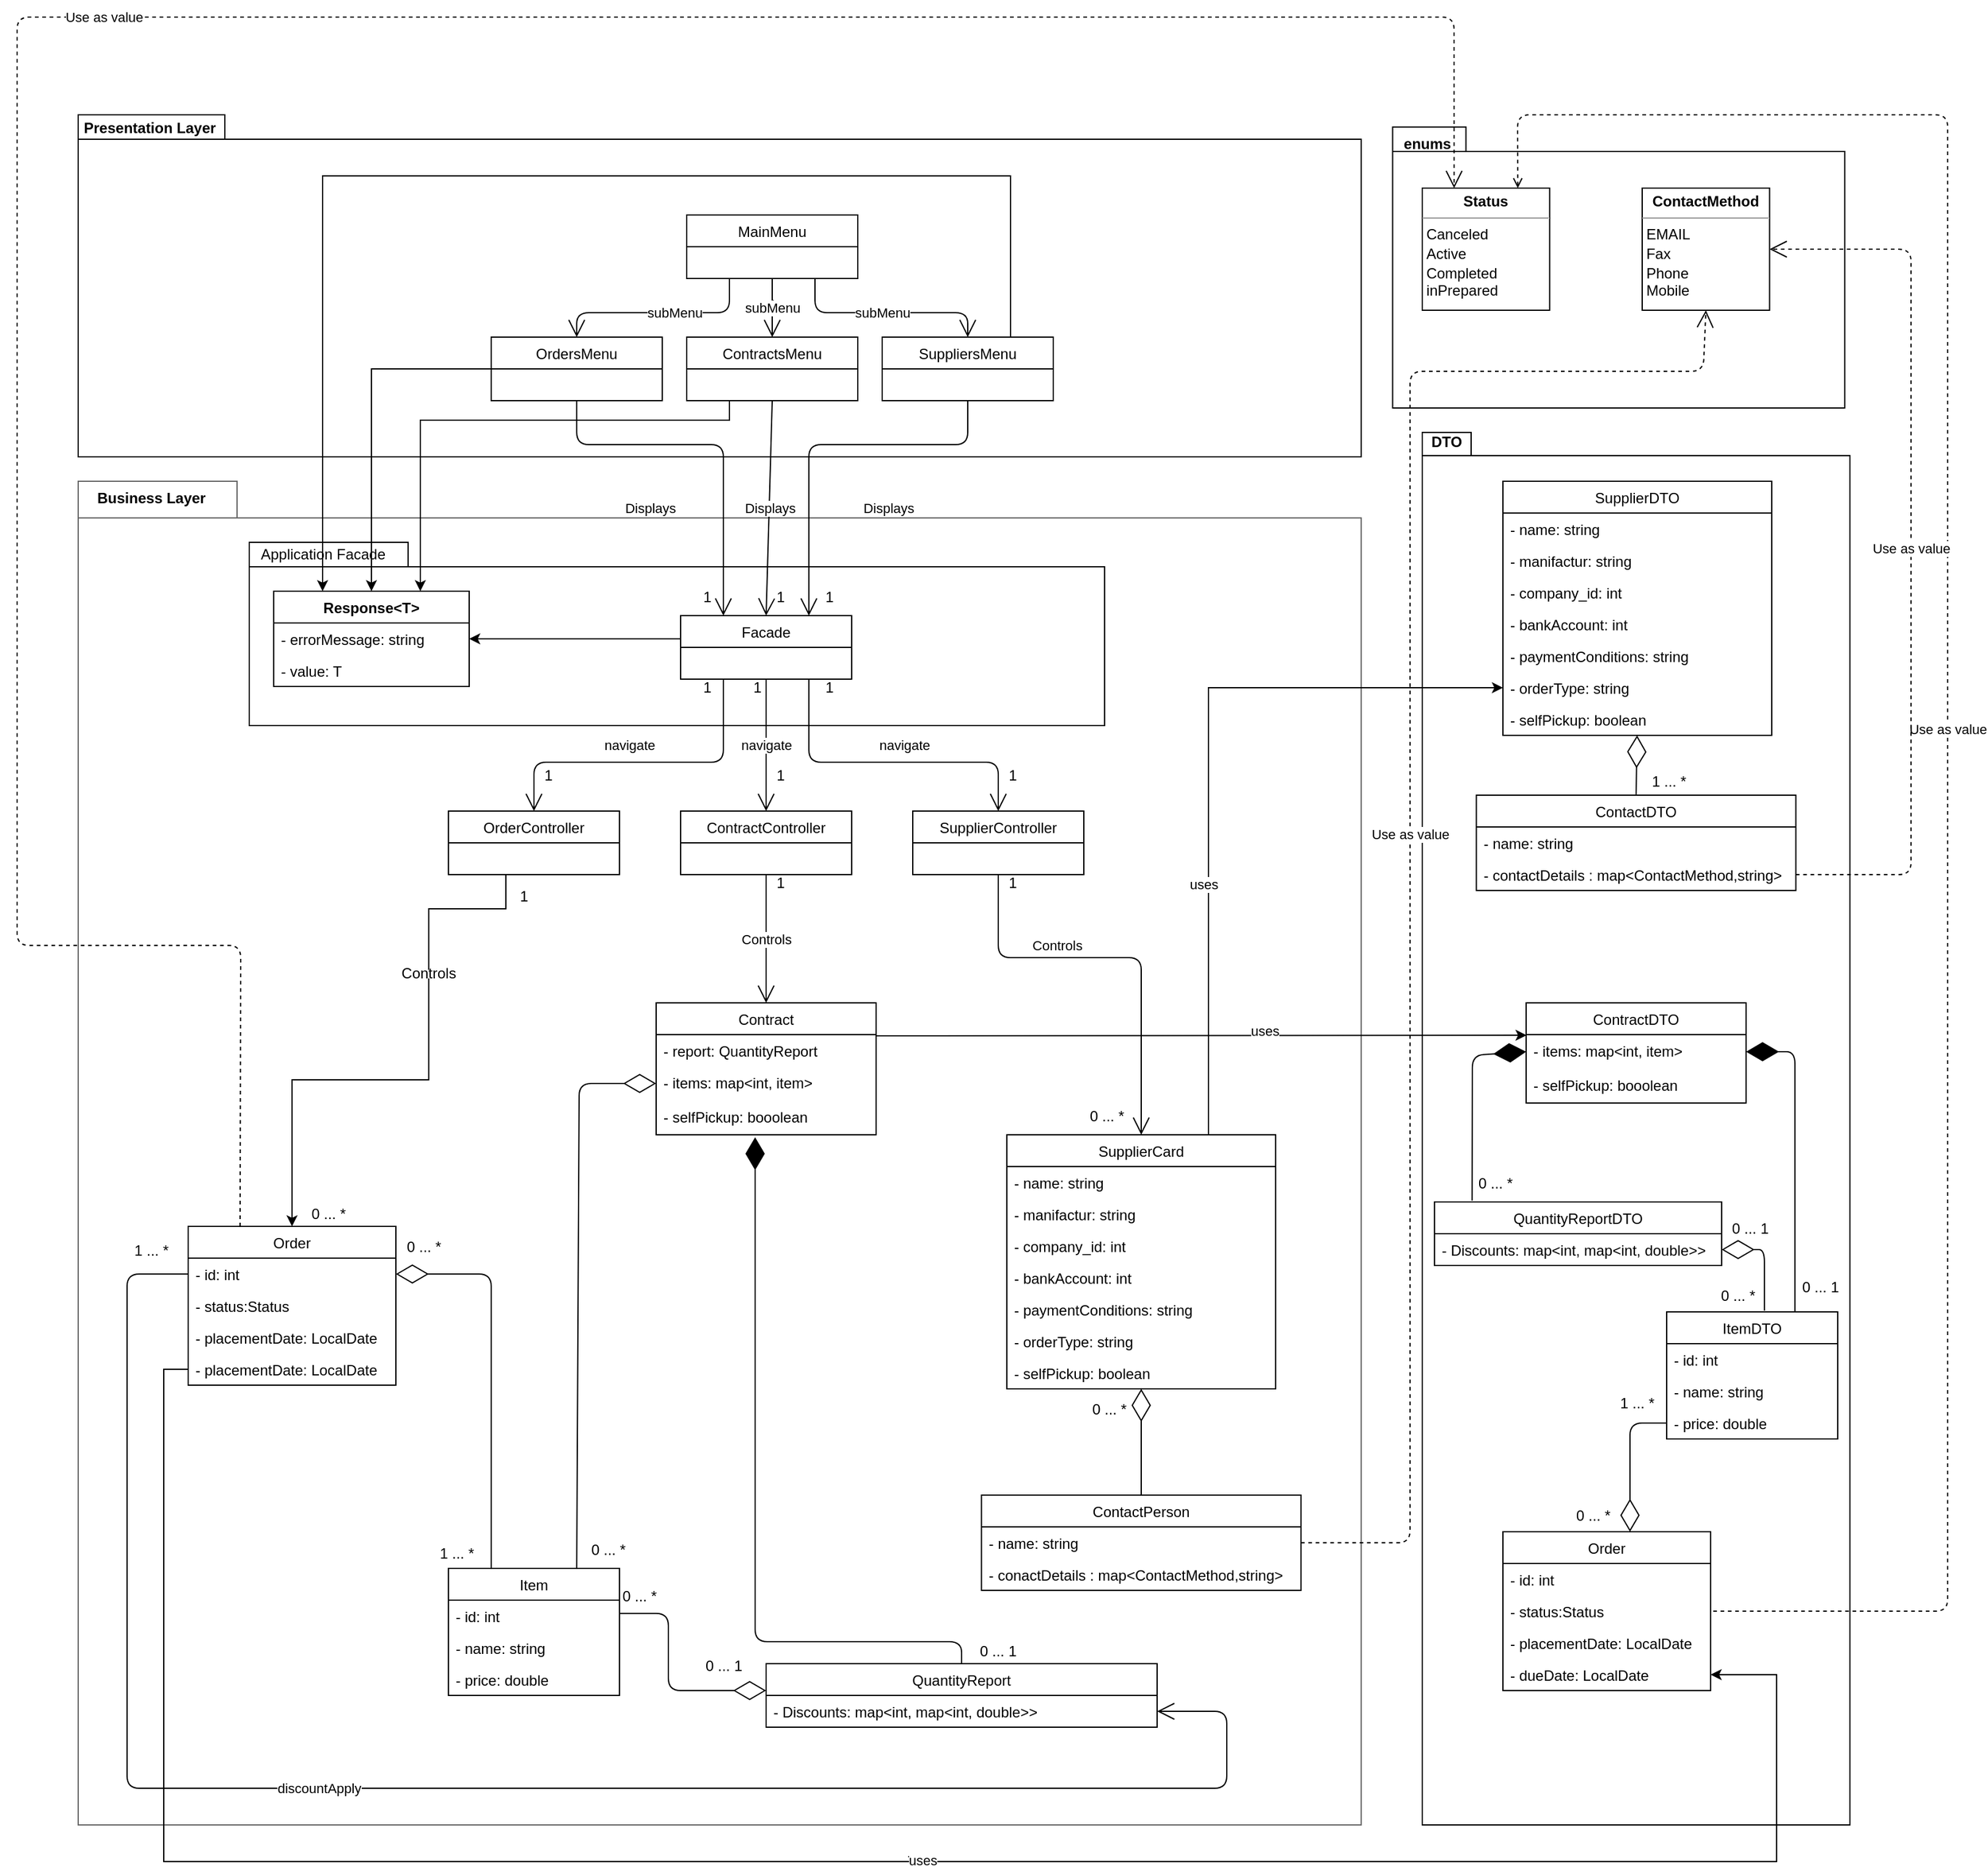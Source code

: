 <mxfile version="14.6.6" type="github">
  <diagram id="LiDV-n0v9y0-zee6HtvB" name="Page-1">
    <mxGraphModel dx="1666" dy="2699" grid="1" gridSize="10" guides="1" tooltips="1" connect="1" arrows="1" fold="1" page="1" pageScale="1" pageWidth="827" pageHeight="1169" math="0" shadow="0">
      <root>
        <mxCell id="0" />
        <mxCell id="1" parent="0" />
        <mxCell id="Irn_uy4zuBTAPK6WRNLf-30" value="" style="shape=folder;fontStyle=1;spacingTop=10;tabWidth=130;tabHeight=30;tabPosition=left;html=1;strokeColor=#666666;fontColor=#333333;fillColor=none;" parent="1" vertex="1">
          <mxGeometry x="-640" y="-940" width="1050" height="1100" as="geometry" />
        </mxCell>
        <mxCell id="Irn_uy4zuBTAPK6WRNLf-67" value="" style="group" parent="1" vertex="1" connectable="0">
          <mxGeometry x="-640" y="-1240" width="1050" height="280" as="geometry" />
        </mxCell>
        <mxCell id="Irn_uy4zuBTAPK6WRNLf-52" value="" style="shape=folder;fontStyle=1;spacingTop=10;tabWidth=120;tabHeight=20;tabPosition=left;html=1;fillColor=none;" parent="Irn_uy4zuBTAPK6WRNLf-67" vertex="1">
          <mxGeometry width="1050" height="280" as="geometry" />
        </mxCell>
        <mxCell id="Irn_uy4zuBTAPK6WRNLf-58" value="Presentation Layer" style="text;align=center;fontStyle=1;verticalAlign=middle;spacingLeft=3;spacingRight=3;strokeColor=none;rotatable=0;points=[[0,0.5],[1,0.5]];portConstraint=eastwest;fillColor=none;" parent="Irn_uy4zuBTAPK6WRNLf-67" vertex="1">
          <mxGeometry x="19.626" width="78.041" height="20" as="geometry" />
        </mxCell>
        <mxCell id="Irn_uy4zuBTAPK6WRNLf-148" value="1" style="text;html=1;strokeColor=none;fillColor=none;align=center;verticalAlign=middle;whiteSpace=wrap;rounded=0;" parent="Irn_uy4zuBTAPK6WRNLf-67" vertex="1">
          <mxGeometry x="558.345" y="151" width="21.284" height="10" as="geometry" />
        </mxCell>
        <mxCell id="Irn_uy4zuBTAPK6WRNLf-62" value="" style="group" parent="1" vertex="1" connectable="0">
          <mxGeometry x="-500" y="-890" width="700" height="150" as="geometry" />
        </mxCell>
        <mxCell id="Irn_uy4zuBTAPK6WRNLf-31" value="Application Facade" style="text;html=1;align=center;verticalAlign=middle;resizable=0;points=[];autosize=1;" parent="Irn_uy4zuBTAPK6WRNLf-62" vertex="1">
          <mxGeometry width="120" height="20" as="geometry" />
        </mxCell>
        <mxCell id="Irn_uy4zuBTAPK6WRNLf-61" value="" style="shape=folder;fontStyle=1;spacingTop=10;tabWidth=130;tabHeight=20;tabPosition=left;html=1;fillColor=none;" parent="Irn_uy4zuBTAPK6WRNLf-62" vertex="1">
          <mxGeometry width="700" height="150" as="geometry" />
        </mxCell>
        <mxCell id="p6ftJrB2vqRsMUstC1pW-17" value="Response&lt;T&gt;" style="swimlane;fontStyle=1;align=center;verticalAlign=top;childLayout=stackLayout;horizontal=1;startSize=26;horizontalStack=0;resizeParent=1;resizeParentMax=0;resizeLast=0;collapsible=1;marginBottom=0;" parent="Irn_uy4zuBTAPK6WRNLf-62" vertex="1">
          <mxGeometry x="20" y="40" width="160" height="78" as="geometry" />
        </mxCell>
        <mxCell id="p6ftJrB2vqRsMUstC1pW-18" value="- errorMessage: string" style="text;strokeColor=none;fillColor=none;align=left;verticalAlign=top;spacingLeft=4;spacingRight=4;overflow=hidden;rotatable=0;points=[[0,0.5],[1,0.5]];portConstraint=eastwest;" parent="p6ftJrB2vqRsMUstC1pW-17" vertex="1">
          <mxGeometry y="26" width="160" height="26" as="geometry" />
        </mxCell>
        <mxCell id="p6ftJrB2vqRsMUstC1pW-21" value="- value: T" style="text;strokeColor=none;fillColor=none;align=left;verticalAlign=top;spacingLeft=4;spacingRight=4;overflow=hidden;rotatable=0;points=[[0,0.5],[1,0.5]];portConstraint=eastwest;" parent="p6ftJrB2vqRsMUstC1pW-17" vertex="1">
          <mxGeometry y="52" width="160" height="26" as="geometry" />
        </mxCell>
        <mxCell id="57GskC2OUnDVnmpbbQjz-25" value="Item" style="swimlane;fontStyle=0;childLayout=stackLayout;horizontal=1;startSize=26;fillColor=none;horizontalStack=0;resizeParent=1;resizeParentMax=0;resizeLast=0;collapsible=1;marginBottom=0;" parent="1" vertex="1">
          <mxGeometry x="-337" y="-50" width="140" height="104" as="geometry" />
        </mxCell>
        <mxCell id="57GskC2OUnDVnmpbbQjz-27" value="- id: int" style="text;strokeColor=none;fillColor=none;align=left;verticalAlign=top;spacingLeft=4;spacingRight=4;overflow=hidden;rotatable=0;points=[[0,0.5],[1,0.5]];portConstraint=eastwest;" parent="57GskC2OUnDVnmpbbQjz-25" vertex="1">
          <mxGeometry y="26" width="140" height="26" as="geometry" />
        </mxCell>
        <mxCell id="57GskC2OUnDVnmpbbQjz-28" value="- name: string" style="text;strokeColor=none;fillColor=none;align=left;verticalAlign=top;spacingLeft=4;spacingRight=4;overflow=hidden;rotatable=0;points=[[0,0.5],[1,0.5]];portConstraint=eastwest;" parent="57GskC2OUnDVnmpbbQjz-25" vertex="1">
          <mxGeometry y="52" width="140" height="26" as="geometry" />
        </mxCell>
        <mxCell id="fNSRjTEc3kslWwvqGJq8-1" value="- price: double" style="text;strokeColor=none;fillColor=none;align=left;verticalAlign=top;spacingLeft=4;spacingRight=4;overflow=hidden;rotatable=0;points=[[0,0.5],[1,0.5]];portConstraint=eastwest;" parent="57GskC2OUnDVnmpbbQjz-25" vertex="1">
          <mxGeometry y="78" width="140" height="26" as="geometry" />
        </mxCell>
        <mxCell id="57GskC2OUnDVnmpbbQjz-41" value="Order" style="swimlane;fontStyle=0;childLayout=stackLayout;horizontal=1;startSize=26;fillColor=none;horizontalStack=0;resizeParent=1;resizeParentMax=0;resizeLast=0;collapsible=1;marginBottom=0;" parent="1" vertex="1">
          <mxGeometry x="-550" y="-330" width="170" height="130" as="geometry" />
        </mxCell>
        <mxCell id="57GskC2OUnDVnmpbbQjz-42" value="- id: int" style="text;strokeColor=none;fillColor=none;align=left;verticalAlign=top;spacingLeft=4;spacingRight=4;overflow=hidden;rotatable=0;points=[[0,0.5],[1,0.5]];portConstraint=eastwest;" parent="57GskC2OUnDVnmpbbQjz-41" vertex="1">
          <mxGeometry y="26" width="170" height="26" as="geometry" />
        </mxCell>
        <mxCell id="AIavqgSetf2zbh8c5ljh-1" value="- status:Status" style="text;strokeColor=none;fillColor=none;align=left;verticalAlign=top;spacingLeft=4;spacingRight=4;overflow=hidden;rotatable=0;points=[[0,0.5],[1,0.5]];portConstraint=eastwest;" parent="57GskC2OUnDVnmpbbQjz-41" vertex="1">
          <mxGeometry y="52" width="170" height="26" as="geometry" />
        </mxCell>
        <mxCell id="AIavqgSetf2zbh8c5ljh-2" value="- placementDate: LocalDate" style="text;strokeColor=none;fillColor=none;align=left;verticalAlign=top;spacingLeft=4;spacingRight=4;overflow=hidden;rotatable=0;points=[[0,0.5],[1,0.5]];portConstraint=eastwest;" parent="57GskC2OUnDVnmpbbQjz-41" vertex="1">
          <mxGeometry y="78" width="170" height="26" as="geometry" />
        </mxCell>
        <mxCell id="AIavqgSetf2zbh8c5ljh-3" value="- placementDate: LocalDate" style="text;strokeColor=none;fillColor=none;align=left;verticalAlign=top;spacingLeft=4;spacingRight=4;overflow=hidden;rotatable=0;points=[[0,0.5],[1,0.5]];portConstraint=eastwest;" parent="57GskC2OUnDVnmpbbQjz-41" vertex="1">
          <mxGeometry y="104" width="170" height="26" as="geometry" />
        </mxCell>
        <mxCell id="T4Kb6JY-onlQXOTISOH4-13" value="QuantityReport" style="swimlane;fontStyle=0;childLayout=stackLayout;horizontal=1;startSize=26;fillColor=none;horizontalStack=0;resizeParent=1;resizeParentMax=0;resizeLast=0;collapsible=1;marginBottom=0;" parent="1" vertex="1">
          <mxGeometry x="-77" y="28" width="320" height="52" as="geometry" />
        </mxCell>
        <mxCell id="T4Kb6JY-onlQXOTISOH4-14" value="- Discounts: map&lt;int, map&lt;int, double&gt;&gt;" style="text;strokeColor=none;fillColor=none;align=left;verticalAlign=top;spacingLeft=4;spacingRight=4;overflow=hidden;rotatable=0;points=[[0,0.5],[1,0.5]];portConstraint=eastwest;" parent="T4Kb6JY-onlQXOTISOH4-13" vertex="1">
          <mxGeometry y="26" width="320" height="26" as="geometry" />
        </mxCell>
        <mxCell id="p6ftJrB2vqRsMUstC1pW-50" style="edgeStyle=elbowEdgeStyle;rounded=0;orthogonalLoop=1;jettySize=auto;elbow=vertical;html=1;exitX=0.75;exitY=0;exitDx=0;exitDy=0;entryX=0;entryY=0.5;entryDx=0;entryDy=0;" parent="1" source="T4Kb6JY-onlQXOTISOH4-32" target="p6ftJrB2vqRsMUstC1pW-42" edge="1">
          <mxGeometry relative="1" as="geometry">
            <Array as="points">
              <mxPoint x="380" y="-771" />
            </Array>
          </mxGeometry>
        </mxCell>
        <mxCell id="T4Kb6JY-onlQXOTISOH4-32" value="SupplierCard" style="swimlane;fontStyle=0;childLayout=stackLayout;horizontal=1;startSize=26;fillColor=none;horizontalStack=0;resizeParent=1;resizeParentMax=0;resizeLast=0;collapsible=1;marginBottom=0;" parent="1" vertex="1">
          <mxGeometry x="120" y="-405" width="220" height="208" as="geometry" />
        </mxCell>
        <mxCell id="T4Kb6JY-onlQXOTISOH4-33" value="- name: string" style="text;strokeColor=none;fillColor=none;align=left;verticalAlign=top;spacingLeft=4;spacingRight=4;overflow=hidden;rotatable=0;points=[[0,0.5],[1,0.5]];portConstraint=eastwest;" parent="T4Kb6JY-onlQXOTISOH4-32" vertex="1">
          <mxGeometry y="26" width="220" height="26" as="geometry" />
        </mxCell>
        <mxCell id="p6ftJrB2vqRsMUstC1pW-11" value="- manifactur: string" style="text;strokeColor=none;fillColor=none;align=left;verticalAlign=top;spacingLeft=4;spacingRight=4;overflow=hidden;rotatable=0;points=[[0,0.5],[1,0.5]];portConstraint=eastwest;" parent="T4Kb6JY-onlQXOTISOH4-32" vertex="1">
          <mxGeometry y="52" width="220" height="26" as="geometry" />
        </mxCell>
        <mxCell id="T4Kb6JY-onlQXOTISOH4-34" value="- company_id: int" style="text;strokeColor=none;fillColor=none;align=left;verticalAlign=top;spacingLeft=4;spacingRight=4;overflow=hidden;rotatable=0;points=[[0,0.5],[1,0.5]];portConstraint=eastwest;" parent="T4Kb6JY-onlQXOTISOH4-32" vertex="1">
          <mxGeometry y="78" width="220" height="26" as="geometry" />
        </mxCell>
        <mxCell id="p6ftJrB2vqRsMUstC1pW-13" value="- bankAccount: int" style="text;strokeColor=none;fillColor=none;align=left;verticalAlign=top;spacingLeft=4;spacingRight=4;overflow=hidden;rotatable=0;points=[[0,0.5],[1,0.5]];portConstraint=eastwest;" parent="T4Kb6JY-onlQXOTISOH4-32" vertex="1">
          <mxGeometry y="104" width="220" height="26" as="geometry" />
        </mxCell>
        <mxCell id="-8dMRDf63QIHJzTgXih5-13" value="- paymentConditions: string" style="text;strokeColor=none;fillColor=none;align=left;verticalAlign=top;spacingLeft=4;spacingRight=4;overflow=hidden;rotatable=0;points=[[0,0.5],[1,0.5]];portConstraint=eastwest;" parent="T4Kb6JY-onlQXOTISOH4-32" vertex="1">
          <mxGeometry y="130" width="220" height="26" as="geometry" />
        </mxCell>
        <mxCell id="T4Kb6JY-onlQXOTISOH4-35" value="- orderType: string" style="text;strokeColor=none;fillColor=none;align=left;verticalAlign=top;spacingLeft=4;spacingRight=4;overflow=hidden;rotatable=0;points=[[0,0.5],[1,0.5]];portConstraint=eastwest;" parent="T4Kb6JY-onlQXOTISOH4-32" vertex="1">
          <mxGeometry y="156" width="220" height="26" as="geometry" />
        </mxCell>
        <mxCell id="p6ftJrB2vqRsMUstC1pW-12" value="- selfPickup: boolean" style="text;strokeColor=none;fillColor=none;align=left;verticalAlign=top;spacingLeft=4;spacingRight=4;overflow=hidden;rotatable=0;points=[[0,0.5],[1,0.5]];portConstraint=eastwest;" parent="T4Kb6JY-onlQXOTISOH4-32" vertex="1">
          <mxGeometry y="182" width="220" height="26" as="geometry" />
        </mxCell>
        <mxCell id="Irn_uy4zuBTAPK6WRNLf-35" value="Controls" style="endArrow=open;endSize=12;html=1;exitX=0.5;exitY=1;exitDx=0;exitDy=0;entryX=0.5;entryY=0;entryDx=0;entryDy=0;" parent="1" source="Irn_uy4zuBTAPK6WRNLf-13" target="T4Kb6JY-onlQXOTISOH4-25" edge="1">
          <mxGeometry x="-780" y="-1270" width="160" as="geometry">
            <mxPoint x="463" y="-670" as="sourcePoint" />
            <mxPoint x="-77" y="-220" as="targetPoint" />
            <mxPoint as="offset" />
          </mxGeometry>
        </mxCell>
        <mxCell id="Irn_uy4zuBTAPK6WRNLf-37" value="Controls" style="endArrow=open;endSize=12;html=1;exitX=0.5;exitY=1;exitDx=0;exitDy=0;entryX=0.5;entryY=0;entryDx=0;entryDy=0;edgeStyle=elbowEdgeStyle;elbow=vertical;" parent="1" source="Irn_uy4zuBTAPK6WRNLf-9" target="T4Kb6JY-onlQXOTISOH4-32" edge="1">
          <mxGeometry width="160" as="geometry">
            <mxPoint x="113" y="-570" as="sourcePoint" />
            <mxPoint x="108" y="-370" as="targetPoint" />
            <Array as="points">
              <mxPoint x="170" y="-550" />
            </Array>
            <mxPoint x="-11" y="-49" as="offset" />
          </mxGeometry>
        </mxCell>
        <mxCell id="Irn_uy4zuBTAPK6WRNLf-56" value="" style="group" parent="1" vertex="1" connectable="0">
          <mxGeometry x="-302" y="-1158" width="460" height="152" as="geometry" />
        </mxCell>
        <mxCell id="Irn_uy4zuBTAPK6WRNLf-38" value="MainMenu" style="swimlane;fontStyle=0;childLayout=stackLayout;horizontal=1;startSize=26;fillColor=none;horizontalStack=0;resizeParent=1;resizeParentMax=0;resizeLast=0;collapsible=1;marginBottom=0;" parent="Irn_uy4zuBTAPK6WRNLf-56" vertex="1">
          <mxGeometry x="160" width="140" height="52" as="geometry" />
        </mxCell>
        <mxCell id="Irn_uy4zuBTAPK6WRNLf-42" value="OrdersMenu" style="swimlane;fontStyle=0;childLayout=stackLayout;horizontal=1;startSize=26;fillColor=none;horizontalStack=0;resizeParent=1;resizeParentMax=0;resizeLast=0;collapsible=1;marginBottom=0;" parent="Irn_uy4zuBTAPK6WRNLf-56" vertex="1">
          <mxGeometry y="100" width="140" height="52" as="geometry" />
        </mxCell>
        <mxCell id="Irn_uy4zuBTAPK6WRNLf-43" value="ContractsMenu" style="swimlane;fontStyle=0;childLayout=stackLayout;horizontal=1;startSize=26;fillColor=none;horizontalStack=0;resizeParent=1;resizeParentMax=0;resizeLast=0;collapsible=1;marginBottom=0;" parent="Irn_uy4zuBTAPK6WRNLf-56" vertex="1">
          <mxGeometry x="160" y="100" width="140" height="52" as="geometry" />
        </mxCell>
        <mxCell id="Irn_uy4zuBTAPK6WRNLf-44" value="SuppliersMenu" style="swimlane;fontStyle=0;childLayout=stackLayout;horizontal=1;startSize=26;fillColor=none;horizontalStack=0;resizeParent=1;resizeParentMax=0;resizeLast=0;collapsible=1;marginBottom=0;" parent="Irn_uy4zuBTAPK6WRNLf-56" vertex="1">
          <mxGeometry x="320" y="100" width="140" height="52" as="geometry" />
        </mxCell>
        <mxCell id="Irn_uy4zuBTAPK6WRNLf-48" value="subMenu" style="endArrow=open;endSize=12;html=1;exitX=0.25;exitY=1;exitDx=0;exitDy=0;entryX=0.5;entryY=0;entryDx=0;entryDy=0;" parent="Irn_uy4zuBTAPK6WRNLf-56" source="Irn_uy4zuBTAPK6WRNLf-38" target="Irn_uy4zuBTAPK6WRNLf-42" edge="1">
          <mxGeometry x="-0.156" width="160" relative="1" as="geometry">
            <mxPoint x="90" y="80" as="sourcePoint" />
            <mxPoint x="250" y="80" as="targetPoint" />
            <Array as="points">
              <mxPoint x="195" y="80" />
              <mxPoint x="70" y="80" />
            </Array>
            <mxPoint as="offset" />
          </mxGeometry>
        </mxCell>
        <mxCell id="Irn_uy4zuBTAPK6WRNLf-49" value="subMenu" style="endArrow=open;endSize=12;html=1;exitX=0.75;exitY=1;exitDx=0;exitDy=0;entryX=0.5;entryY=0;entryDx=0;entryDy=0;" parent="Irn_uy4zuBTAPK6WRNLf-56" source="Irn_uy4zuBTAPK6WRNLf-38" target="Irn_uy4zuBTAPK6WRNLf-44" edge="1">
          <mxGeometry x="-0.041" width="160" relative="1" as="geometry">
            <mxPoint x="90" y="80" as="sourcePoint" />
            <mxPoint x="250" y="80" as="targetPoint" />
            <Array as="points">
              <mxPoint x="265" y="80" />
              <mxPoint x="390" y="80" />
            </Array>
            <mxPoint as="offset" />
          </mxGeometry>
        </mxCell>
        <mxCell id="Irn_uy4zuBTAPK6WRNLf-50" value="subMenu" style="endArrow=open;endSize=12;html=1;exitX=0.5;exitY=1;exitDx=0;exitDy=0;entryX=0.5;entryY=0;entryDx=0;entryDy=0;" parent="Irn_uy4zuBTAPK6WRNLf-56" source="Irn_uy4zuBTAPK6WRNLf-38" target="Irn_uy4zuBTAPK6WRNLf-43" edge="1">
          <mxGeometry width="160" relative="1" as="geometry">
            <mxPoint x="90" y="80" as="sourcePoint" />
            <mxPoint x="250" y="80" as="targetPoint" />
          </mxGeometry>
        </mxCell>
        <mxCell id="p6ftJrB2vqRsMUstC1pW-5" style="edgeStyle=elbowEdgeStyle;rounded=0;orthogonalLoop=1;jettySize=auto;elbow=vertical;html=1;entryX=0.5;entryY=0;entryDx=0;entryDy=0;startArrow=none;" parent="1" source="p6ftJrB2vqRsMUstC1pW-9" target="57GskC2OUnDVnmpbbQjz-41" edge="1">
          <mxGeometry relative="1" as="geometry">
            <Array as="points">
              <mxPoint x="-450" y="-450" />
            </Array>
          </mxGeometry>
        </mxCell>
        <mxCell id="Irn_uy4zuBTAPK6WRNLf-1" value="OrderController" style="swimlane;fontStyle=0;childLayout=stackLayout;horizontal=1;startSize=26;fillColor=none;horizontalStack=0;resizeParent=1;resizeParentMax=0;resizeLast=0;collapsible=1;marginBottom=0;" parent="1" vertex="1">
          <mxGeometry x="-337" y="-670" width="140" height="52" as="geometry" />
        </mxCell>
        <mxCell id="Irn_uy4zuBTAPK6WRNLf-9" value="SupplierController" style="swimlane;fontStyle=0;childLayout=stackLayout;horizontal=1;startSize=26;fillColor=none;horizontalStack=0;resizeParent=1;resizeParentMax=0;resizeLast=0;collapsible=1;marginBottom=0;" parent="1" vertex="1">
          <mxGeometry x="43" y="-670" width="140" height="52" as="geometry" />
        </mxCell>
        <mxCell id="Irn_uy4zuBTAPK6WRNLf-13" value="ContractController" style="swimlane;fontStyle=0;childLayout=stackLayout;horizontal=1;startSize=26;fillColor=none;horizontalStack=0;resizeParent=1;resizeParentMax=0;resizeLast=0;collapsible=1;marginBottom=0;" parent="1" vertex="1">
          <mxGeometry x="-147" y="-670" width="140" height="52" as="geometry" />
        </mxCell>
        <mxCell id="p6ftJrB2vqRsMUstC1pW-22" style="edgeStyle=elbowEdgeStyle;rounded=0;orthogonalLoop=1;jettySize=auto;elbow=vertical;html=1;entryX=1;entryY=0.5;entryDx=0;entryDy=0;" parent="1" source="Irn_uy4zuBTAPK6WRNLf-17" target="p6ftJrB2vqRsMUstC1pW-18" edge="1">
          <mxGeometry relative="1" as="geometry" />
        </mxCell>
        <mxCell id="Irn_uy4zuBTAPK6WRNLf-17" value="Facade" style="swimlane;fontStyle=0;childLayout=stackLayout;horizontal=1;startSize=26;fillColor=none;horizontalStack=0;resizeParent=1;resizeParentMax=0;resizeLast=0;collapsible=1;marginBottom=0;" parent="1" vertex="1">
          <mxGeometry x="-147" y="-830" width="140" height="52" as="geometry" />
        </mxCell>
        <mxCell id="Irn_uy4zuBTAPK6WRNLf-22" value="navigate" style="endArrow=open;endSize=12;html=1;exitX=0.5;exitY=1;exitDx=0;exitDy=0;entryX=0.5;entryY=0;entryDx=0;entryDy=0;" parent="1" source="Irn_uy4zuBTAPK6WRNLf-17" target="Irn_uy4zuBTAPK6WRNLf-13" edge="1">
          <mxGeometry x="-567" y="-940" width="160" as="geometry">
            <mxPoint x="-527" y="-926" as="sourcePoint" />
            <mxPoint x="-367" y="-926" as="targetPoint" />
          </mxGeometry>
        </mxCell>
        <mxCell id="Irn_uy4zuBTAPK6WRNLf-23" value="navigate" style="endArrow=open;endSize=12;html=1;exitX=0.25;exitY=1;exitDx=0;exitDy=0;entryX=0.5;entryY=0;entryDx=0;entryDy=0;" parent="1" source="Irn_uy4zuBTAPK6WRNLf-17" target="Irn_uy4zuBTAPK6WRNLf-1" edge="1">
          <mxGeometry x="-567" y="-940" width="160" as="geometry">
            <mxPoint x="-517" y="-916" as="sourcePoint" />
            <mxPoint x="-357" y="-916" as="targetPoint" />
            <Array as="points">
              <mxPoint x="-112" y="-710" />
              <mxPoint x="-267" y="-710" />
            </Array>
          </mxGeometry>
        </mxCell>
        <mxCell id="Irn_uy4zuBTAPK6WRNLf-26" value="navigate" style="endArrow=open;endSize=12;html=1;exitX=0.75;exitY=1;exitDx=0;exitDy=0;entryX=0.5;entryY=0;entryDx=0;entryDy=0;" parent="1" source="Irn_uy4zuBTAPK6WRNLf-17" target="Irn_uy4zuBTAPK6WRNLf-9" edge="1">
          <mxGeometry x="-567" y="-940" width="160" as="geometry">
            <mxPoint x="-247" y="-690" as="sourcePoint" />
            <mxPoint x="-87" y="-690" as="targetPoint" />
            <Array as="points">
              <mxPoint x="-42" y="-710" />
              <mxPoint x="113" y="-710" />
            </Array>
            <mxPoint as="offset" />
          </mxGeometry>
        </mxCell>
        <mxCell id="Irn_uy4zuBTAPK6WRNLf-72" value="Displays" style="endArrow=open;endSize=12;html=1;exitX=0.5;exitY=1;exitDx=0;exitDy=0;entryX=0.25;entryY=0;entryDx=0;entryDy=0;" parent="1" source="Irn_uy4zuBTAPK6WRNLf-42" target="Irn_uy4zuBTAPK6WRNLf-17" edge="1">
          <mxGeometry x="-780" y="-1270" width="160" as="geometry">
            <mxPoint x="290" y="-1270" as="sourcePoint" />
            <mxPoint x="163" y="-910" as="targetPoint" />
            <Array as="points">
              <mxPoint x="-232" y="-970" />
              <mxPoint x="-112" y="-970" />
            </Array>
            <mxPoint as="offset" />
          </mxGeometry>
        </mxCell>
        <mxCell id="Irn_uy4zuBTAPK6WRNLf-73" value="Displays" style="endArrow=open;endSize=12;html=1;exitX=0.5;exitY=1;exitDx=0;exitDy=0;entryX=0.75;entryY=0;entryDx=0;entryDy=0;" parent="1" source="Irn_uy4zuBTAPK6WRNLf-44" target="Irn_uy4zuBTAPK6WRNLf-17" edge="1">
          <mxGeometry x="-780" y="-1270" width="160" as="geometry">
            <mxPoint x="-222.0" y="-996" as="sourcePoint" />
            <mxPoint x="173" y="-900" as="targetPoint" />
            <Array as="points">
              <mxPoint x="88" y="-970" />
              <mxPoint x="-42" y="-970" />
            </Array>
            <mxPoint as="offset" />
          </mxGeometry>
        </mxCell>
        <mxCell id="Irn_uy4zuBTAPK6WRNLf-74" value="Displays" style="endArrow=open;endSize=12;html=1;exitX=0.5;exitY=1;exitDx=0;exitDy=0;entryX=0.5;entryY=0;entryDx=0;entryDy=0;" parent="1" source="Irn_uy4zuBTAPK6WRNLf-43" target="Irn_uy4zuBTAPK6WRNLf-17" edge="1">
          <mxGeometry x="-780" y="-1270" width="160" as="geometry">
            <mxPoint x="-212.0" y="-986" as="sourcePoint" />
            <mxPoint x="183" y="-890" as="targetPoint" />
            <mxPoint as="offset" />
          </mxGeometry>
        </mxCell>
        <mxCell id="Irn_uy4zuBTAPK6WRNLf-81" value="0 ... *" style="text;html=1;strokeColor=none;fillColor=none;align=center;verticalAlign=middle;whiteSpace=wrap;rounded=0;" parent="1" vertex="1">
          <mxGeometry x="-199" y="-32" width="37" height="10" as="geometry" />
        </mxCell>
        <mxCell id="Irn_uy4zuBTAPK6WRNLf-85" value="" style="group" parent="1" vertex="1" connectable="0">
          <mxGeometry x="-199" y="-22" width="99" height="72" as="geometry" />
        </mxCell>
        <mxCell id="Irn_uy4zuBTAPK6WRNLf-83" value="" style="endArrow=diamondThin;endFill=0;endSize=24;html=1;fontColor=#FF3333;exitX=1;exitY=0.5;exitDx=0;exitDy=0;entryX=0;entryY=0.5;entryDx=0;entryDy=0;" parent="Irn_uy4zuBTAPK6WRNLf-85" edge="1">
          <mxGeometry width="160" relative="1" as="geometry">
            <mxPoint x="2" y="8.899" as="sourcePoint" />
            <mxPoint x="122" y="72" as="targetPoint" />
            <Array as="points">
              <mxPoint x="42" y="8.899" />
              <mxPoint x="42" y="72" />
            </Array>
          </mxGeometry>
        </mxCell>
        <mxCell id="Irn_uy4zuBTAPK6WRNLf-84" value="0 ... 1" style="text;html=1;strokeColor=none;fillColor=none;align=center;verticalAlign=middle;whiteSpace=wrap;rounded=0;" parent="Irn_uy4zuBTAPK6WRNLf-85" vertex="1">
          <mxGeometry x="69" y="40" width="37" height="23.1" as="geometry" />
        </mxCell>
        <mxCell id="Irn_uy4zuBTAPK6WRNLf-111" value="0 ... 1" style="text;html=1;strokeColor=none;fillColor=none;align=center;verticalAlign=middle;whiteSpace=wrap;rounded=0;" parent="1" vertex="1">
          <mxGeometry x="93" y="8" width="40" height="20" as="geometry" />
        </mxCell>
        <mxCell id="-8dMRDf63QIHJzTgXih5-31" value="" style="endArrow=diamondThin;endFill=0;endSize=24;html=1;fontColor=#FF3333;exitX=0.75;exitY=0;exitDx=0;exitDy=0;entryX=0;entryY=0.5;entryDx=0;entryDy=0;" parent="1" source="57GskC2OUnDVnmpbbQjz-25" target="T4Kb6JY-onlQXOTISOH4-28" edge="1">
          <mxGeometry x="-780" y="-1270" width="160" as="geometry">
            <mxPoint x="-247" y="-130" as="sourcePoint" />
            <mxPoint x="-87" y="-130" as="targetPoint" />
            <Array as="points">
              <mxPoint x="-230" y="-447" />
            </Array>
          </mxGeometry>
        </mxCell>
        <mxCell id="-8dMRDf63QIHJzTgXih5-34" value="" style="endArrow=diamondThin;endFill=1;endSize=24;html=1;fontColor=#FF3333;exitX=0.5;exitY=0;exitDx=0;exitDy=0;entryX=0.45;entryY=1.071;entryDx=0;entryDy=0;entryPerimeter=0;" parent="1" source="T4Kb6JY-onlQXOTISOH4-13" target="p6ftJrB2vqRsMUstC1pW-15" edge="1">
          <mxGeometry x="-780" y="-1270" width="160" as="geometry">
            <mxPoint x="-17" y="10" as="sourcePoint" />
            <mxPoint x="143" y="10" as="targetPoint" />
            <Array as="points">
              <mxPoint x="83" y="10" />
              <mxPoint x="-86" y="10" />
            </Array>
          </mxGeometry>
        </mxCell>
        <mxCell id="Irn_uy4zuBTAPK6WRNLf-363" value="" style="endArrow=diamondThin;endFill=0;endSize=24;html=1;exitX=0.5;exitY=0;exitDx=0;exitDy=0;" parent="1" source="Irn_uy4zuBTAPK6WRNLf-357" target="p6ftJrB2vqRsMUstC1pW-12" edge="1">
          <mxGeometry x="-780" y="-1270" width="160" as="geometry">
            <mxPoint x="570" y="-270" as="sourcePoint" />
            <mxPoint x="230" y="-150" as="targetPoint" />
            <Array as="points" />
          </mxGeometry>
        </mxCell>
        <mxCell id="-8dMRDf63QIHJzTgXih5-37" value="" style="endArrow=diamondThin;endFill=0;endSize=24;html=1;fontColor=#FF3333;entryX=1;entryY=0.5;entryDx=0;entryDy=0;exitX=0.25;exitY=0;exitDx=0;exitDy=0;" parent="1" source="57GskC2OUnDVnmpbbQjz-25" target="57GskC2OUnDVnmpbbQjz-42" edge="1">
          <mxGeometry x="-780" y="-1270" width="160" as="geometry">
            <mxPoint x="-297" y="73.636" as="sourcePoint" />
            <mxPoint x="-267" y="96.364" as="targetPoint" />
            <Array as="points">
              <mxPoint x="-302" y="-291" />
            </Array>
          </mxGeometry>
        </mxCell>
        <mxCell id="Irn_uy4zuBTAPK6WRNLf-64" value="Business Layer" style="text;align=center;fontStyle=1;verticalAlign=middle;spacingLeft=3;spacingRight=3;strokeColor=none;rotatable=0;points=[[0,0.5],[1,0.5]];portConstraint=eastwest;fillColor=none;" parent="1" vertex="1">
          <mxGeometry x="-635" y="-940" width="110" height="26" as="geometry" />
        </mxCell>
        <mxCell id="Irn_uy4zuBTAPK6WRNLf-150" value="1" style="text;html=1;strokeColor=none;fillColor=none;align=center;verticalAlign=middle;whiteSpace=wrap;rounded=0;" parent="1" vertex="1">
          <mxGeometry x="-40" y="-776" width="30" height="10" as="geometry" />
        </mxCell>
        <mxCell id="Irn_uy4zuBTAPK6WRNLf-153" value="1" style="text;html=1;strokeColor=none;fillColor=none;align=center;verticalAlign=middle;whiteSpace=wrap;rounded=0;" parent="1" vertex="1">
          <mxGeometry x="-140" y="-776" width="30" height="10" as="geometry" />
        </mxCell>
        <mxCell id="Irn_uy4zuBTAPK6WRNLf-149" value="1" style="text;html=1;strokeColor=none;fillColor=none;align=center;verticalAlign=middle;whiteSpace=wrap;rounded=0;" parent="1" vertex="1">
          <mxGeometry x="-99" y="-776" width="30" height="10" as="geometry" />
        </mxCell>
        <mxCell id="Irn_uy4zuBTAPK6WRNLf-154" value="1" style="text;html=1;strokeColor=none;fillColor=none;align=center;verticalAlign=middle;whiteSpace=wrap;rounded=0;" parent="1" vertex="1">
          <mxGeometry x="110" y="-704" width="30" height="10" as="geometry" />
        </mxCell>
        <mxCell id="Irn_uy4zuBTAPK6WRNLf-155" value="1" style="text;html=1;strokeColor=none;fillColor=none;align=center;verticalAlign=middle;whiteSpace=wrap;rounded=0;" parent="1" vertex="1">
          <mxGeometry x="-80" y="-704" width="30" height="10" as="geometry" />
        </mxCell>
        <mxCell id="Irn_uy4zuBTAPK6WRNLf-156" value="1" style="text;html=1;strokeColor=none;fillColor=none;align=center;verticalAlign=middle;whiteSpace=wrap;rounded=0;" parent="1" vertex="1">
          <mxGeometry x="-270" y="-704" width="30" height="10" as="geometry" />
        </mxCell>
        <mxCell id="Irn_uy4zuBTAPK6WRNLf-160" value="1" style="text;html=1;strokeColor=none;fillColor=none;align=center;verticalAlign=middle;whiteSpace=wrap;rounded=0;" parent="1" vertex="1">
          <mxGeometry x="-40" y="-850" width="30" height="10" as="geometry" />
        </mxCell>
        <mxCell id="Irn_uy4zuBTAPK6WRNLf-161" value="1" style="text;html=1;strokeColor=none;fillColor=none;align=center;verticalAlign=middle;whiteSpace=wrap;rounded=0;" parent="1" vertex="1">
          <mxGeometry x="-80" y="-850" width="30" height="10" as="geometry" />
        </mxCell>
        <mxCell id="Irn_uy4zuBTAPK6WRNLf-162" value="1" style="text;html=1;strokeColor=none;fillColor=none;align=center;verticalAlign=middle;whiteSpace=wrap;rounded=0;" parent="1" vertex="1">
          <mxGeometry x="-140" y="-850" width="30" height="10" as="geometry" />
        </mxCell>
        <mxCell id="Irn_uy4zuBTAPK6WRNLf-333" value="1" style="text;html=1;strokeColor=none;fillColor=none;align=center;verticalAlign=middle;whiteSpace=wrap;rounded=0;" parent="1" vertex="1">
          <mxGeometry x="-80" y="-616" width="30" height="10" as="geometry" />
        </mxCell>
        <mxCell id="Irn_uy4zuBTAPK6WRNLf-334" value="1" style="text;html=1;strokeColor=none;fillColor=none;align=center;verticalAlign=middle;whiteSpace=wrap;rounded=0;" parent="1" vertex="1">
          <mxGeometry x="110" y="-616" width="30" height="10" as="geometry" />
        </mxCell>
        <mxCell id="p6ftJrB2vqRsMUstC1pW-71" style="edgeStyle=elbowEdgeStyle;rounded=0;orthogonalLoop=1;jettySize=auto;elbow=vertical;html=1;exitX=1;exitY=0.25;exitDx=0;exitDy=0;entryX=0.002;entryY=-0.005;entryDx=0;entryDy=0;entryPerimeter=0;" parent="1" source="T4Kb6JY-onlQXOTISOH4-25" target="p6ftJrB2vqRsMUstC1pW-53" edge="1">
          <mxGeometry relative="1" as="geometry">
            <mxPoint x="545" y="-485" as="targetPoint" />
          </mxGeometry>
        </mxCell>
        <mxCell id="T4Kb6JY-onlQXOTISOH4-25" value="Contract" style="swimlane;fontStyle=0;childLayout=stackLayout;horizontal=1;startSize=26;fillColor=none;horizontalStack=0;resizeParent=1;resizeParentMax=0;resizeLast=0;collapsible=1;marginBottom=0;" parent="1" vertex="1">
          <mxGeometry x="-167" y="-513" width="180" height="108" as="geometry" />
        </mxCell>
        <mxCell id="T4Kb6JY-onlQXOTISOH4-26" value="- report: QuantityReport" style="text;strokeColor=none;fillColor=none;align=left;verticalAlign=top;spacingLeft=4;spacingRight=4;overflow=hidden;rotatable=0;points=[[0,0.5],[1,0.5]];portConstraint=eastwest;" parent="T4Kb6JY-onlQXOTISOH4-25" vertex="1">
          <mxGeometry y="26" width="180" height="26" as="geometry" />
        </mxCell>
        <mxCell id="T4Kb6JY-onlQXOTISOH4-28" value="- items: map&lt;int, item&gt;" style="text;strokeColor=none;fillColor=none;align=left;verticalAlign=top;spacingLeft=4;spacingRight=4;overflow=hidden;rotatable=0;points=[[0,0.5],[1,0.5]];portConstraint=eastwest;" parent="T4Kb6JY-onlQXOTISOH4-25" vertex="1">
          <mxGeometry y="52" width="180" height="28" as="geometry" />
        </mxCell>
        <mxCell id="p6ftJrB2vqRsMUstC1pW-15" value="- selfPickup: booolean" style="text;strokeColor=none;fillColor=none;align=left;verticalAlign=top;spacingLeft=4;spacingRight=4;overflow=hidden;rotatable=0;points=[[0,0.5],[1,0.5]];portConstraint=eastwest;" parent="T4Kb6JY-onlQXOTISOH4-25" vertex="1">
          <mxGeometry y="80" width="180" height="28" as="geometry" />
        </mxCell>
        <mxCell id="Irn_uy4zuBTAPK6WRNLf-357" value="ContactPerson" style="swimlane;fontStyle=0;childLayout=stackLayout;horizontal=1;startSize=26;fillColor=none;horizontalStack=0;resizeParent=1;resizeParentMax=0;resizeLast=0;collapsible=1;marginBottom=0;strokeColor=#000000;" parent="1" vertex="1">
          <mxGeometry x="99.25" y="-110" width="261.5" height="78" as="geometry" />
        </mxCell>
        <mxCell id="Irn_uy4zuBTAPK6WRNLf-358" value="- name: string" style="text;strokeColor=none;fillColor=none;align=left;verticalAlign=top;spacingLeft=4;spacingRight=4;overflow=hidden;rotatable=0;points=[[0,0.5],[1,0.5]];portConstraint=eastwest;" parent="Irn_uy4zuBTAPK6WRNLf-357" vertex="1">
          <mxGeometry y="26" width="261.5" height="26" as="geometry" />
        </mxCell>
        <mxCell id="Irn_uy4zuBTAPK6WRNLf-362" value="- conactDetails : map&lt;ContactMethod,string&gt;" style="text;strokeColor=none;fillColor=none;align=left;verticalAlign=top;spacingLeft=4;spacingRight=4;overflow=hidden;rotatable=0;points=[[0,0.5],[1,0.5]];portConstraint=eastwest;" parent="Irn_uy4zuBTAPK6WRNLf-357" vertex="1">
          <mxGeometry y="52" width="261.5" height="26" as="geometry" />
        </mxCell>
        <mxCell id="Irn_uy4zuBTAPK6WRNLf-364" value="1 ... *" style="text;html=1;strokeColor=none;fillColor=none;align=center;verticalAlign=middle;whiteSpace=wrap;rounded=0;" parent="1" vertex="1">
          <mxGeometry x="-600" y="-320" width="40" height="20" as="geometry" />
        </mxCell>
        <mxCell id="Irn_uy4zuBTAPK6WRNLf-365" value="0 ... *" style="text;html=1;strokeColor=none;fillColor=none;align=center;verticalAlign=middle;whiteSpace=wrap;rounded=0;fontColor=#000000;" parent="1" vertex="1">
          <mxGeometry x="184" y="-190" width="40" height="20" as="geometry" />
        </mxCell>
        <mxCell id="Irn_uy4zuBTAPK6WRNLf-87" value="0 ... *" style="text;html=1;strokeColor=none;fillColor=none;align=center;verticalAlign=middle;whiteSpace=wrap;rounded=0;" parent="1" vertex="1">
          <mxGeometry x="-377" y="-320" width="40" height="14.55" as="geometry" />
        </mxCell>
        <mxCell id="Irn_uy4zuBTAPK6WRNLf-89" value="0 ... *" style="text;html=1;strokeColor=none;fillColor=none;align=center;verticalAlign=middle;whiteSpace=wrap;rounded=0;" parent="1" vertex="1">
          <mxGeometry x="-226.5" y="-70" width="40" height="10" as="geometry" />
        </mxCell>
        <mxCell id="-8dMRDf63QIHJzTgXih5-36" value="&lt;font color=&quot;#000000&quot;&gt;discountApply&lt;/font&gt;" style="endArrow=open;endSize=12;html=1;fontColor=#FF3333;exitX=0;exitY=0.5;exitDx=0;exitDy=0;entryX=1;entryY=0.5;entryDx=0;entryDy=0;" parent="1" source="57GskC2OUnDVnmpbbQjz-42" target="T4Kb6JY-onlQXOTISOH4-14" edge="1">
          <mxGeometry x="-0.158" width="160" relative="1" as="geometry">
            <mxPoint x="-197" y="150" as="sourcePoint" />
            <mxPoint x="-77" y="89.579" as="targetPoint" />
            <Array as="points">
              <mxPoint x="-600" y="-291" />
              <mxPoint x="-600" y="130" />
              <mxPoint x="300" y="130" />
              <mxPoint x="300" y="67" />
            </Array>
            <mxPoint as="offset" />
          </mxGeometry>
        </mxCell>
        <mxCell id="Irn_uy4zuBTAPK6WRNLf-86" value="1 ... *" style="text;html=1;strokeColor=none;fillColor=none;align=center;verticalAlign=middle;whiteSpace=wrap;rounded=0;" parent="1" vertex="1">
          <mxGeometry x="-350" y="-64.55" width="40" height="4.545" as="geometry" />
        </mxCell>
        <mxCell id="p6ftJrB2vqRsMUstC1pW-6" value="0 ... *" style="text;html=1;strokeColor=none;fillColor=none;align=center;verticalAlign=middle;whiteSpace=wrap;rounded=0;" parent="1" vertex="1">
          <mxGeometry x="-457" y="-350" width="44" height="20" as="geometry" />
        </mxCell>
        <mxCell id="p6ftJrB2vqRsMUstC1pW-7" value="0 ... *" style="text;html=1;strokeColor=none;fillColor=none;align=center;verticalAlign=middle;whiteSpace=wrap;rounded=0;" parent="1" vertex="1">
          <mxGeometry x="180" y="-430" width="44" height="20" as="geometry" />
        </mxCell>
        <mxCell id="p6ftJrB2vqRsMUstC1pW-10" value="" style="edgeStyle=elbowEdgeStyle;rounded=0;orthogonalLoop=1;jettySize=auto;elbow=vertical;html=1;entryX=0.5;entryY=0;entryDx=0;entryDy=0;endArrow=none;" parent="1" source="Irn_uy4zuBTAPK6WRNLf-1" target="p6ftJrB2vqRsMUstC1pW-9" edge="1">
          <mxGeometry relative="1" as="geometry">
            <mxPoint x="-267" y="-618" as="sourcePoint" />
            <mxPoint x="-450.0" y="-330" as="targetPoint" />
            <Array as="points">
              <mxPoint x="-290" y="-590" />
              <mxPoint x="-330" y="-540" />
            </Array>
          </mxGeometry>
        </mxCell>
        <mxCell id="p6ftJrB2vqRsMUstC1pW-9" value="Controls" style="text;html=1;strokeColor=none;fillColor=none;align=center;verticalAlign=middle;whiteSpace=wrap;rounded=0;" parent="1" vertex="1">
          <mxGeometry x="-359.997" y="-539.995" width="13.731" height="6.977" as="geometry" />
        </mxCell>
        <mxCell id="Irn_uy4zuBTAPK6WRNLf-332" value="1" style="text;html=1;strokeColor=none;fillColor=none;align=center;verticalAlign=middle;whiteSpace=wrap;rounded=0;" parent="1" vertex="1">
          <mxGeometry x="-280" y="-610" width="10.3" height="20.93" as="geometry" />
        </mxCell>
        <mxCell id="p6ftJrB2vqRsMUstC1pW-24" style="edgeStyle=elbowEdgeStyle;rounded=0;orthogonalLoop=1;jettySize=auto;elbow=vertical;html=1;exitX=0;exitY=0.5;exitDx=0;exitDy=0;entryX=0.5;entryY=0;entryDx=0;entryDy=0;" parent="1" source="Irn_uy4zuBTAPK6WRNLf-42" target="p6ftJrB2vqRsMUstC1pW-17" edge="1">
          <mxGeometry relative="1" as="geometry">
            <Array as="points">
              <mxPoint x="-360" y="-1032" />
            </Array>
          </mxGeometry>
        </mxCell>
        <mxCell id="p6ftJrB2vqRsMUstC1pW-25" style="edgeStyle=elbowEdgeStyle;rounded=0;orthogonalLoop=1;jettySize=auto;elbow=vertical;html=1;exitX=0.25;exitY=1;exitDx=0;exitDy=0;entryX=0.75;entryY=0;entryDx=0;entryDy=0;" parent="1" source="Irn_uy4zuBTAPK6WRNLf-43" target="p6ftJrB2vqRsMUstC1pW-17" edge="1">
          <mxGeometry relative="1" as="geometry">
            <Array as="points">
              <mxPoint x="-230" y="-990" />
            </Array>
          </mxGeometry>
        </mxCell>
        <mxCell id="p6ftJrB2vqRsMUstC1pW-27" style="edgeStyle=elbowEdgeStyle;rounded=0;orthogonalLoop=1;jettySize=auto;elbow=vertical;html=1;exitX=0.75;exitY=0;exitDx=0;exitDy=0;entryX=0.25;entryY=0;entryDx=0;entryDy=0;" parent="1" source="Irn_uy4zuBTAPK6WRNLf-44" target="p6ftJrB2vqRsMUstC1pW-17" edge="1">
          <mxGeometry relative="1" as="geometry">
            <Array as="points">
              <mxPoint x="-190" y="-1190" />
            </Array>
          </mxGeometry>
        </mxCell>
        <mxCell id="p6ftJrB2vqRsMUstC1pW-29" value="" style="shape=folder;fontStyle=1;spacingTop=10;tabWidth=40;tabHeight=19;tabPosition=left;html=1;fillColor=none;align=left;" parent="1" vertex="1">
          <mxGeometry x="460" y="-980" width="350" height="1140" as="geometry" />
        </mxCell>
        <mxCell id="p6ftJrB2vqRsMUstC1pW-31" value="DTO" style="text;align=center;fontStyle=1;verticalAlign=middle;spacingLeft=3;spacingRight=3;strokeColor=none;rotatable=0;points=[[0,0.5],[1,0.5]];portConstraint=eastwest;fillColor=none;" parent="1" vertex="1">
          <mxGeometry x="440" y="-986" width="80" height="26" as="geometry" />
        </mxCell>
        <mxCell id="p6ftJrB2vqRsMUstC1pW-36" value="SupplierDTO" style="swimlane;fontStyle=0;childLayout=stackLayout;horizontal=1;startSize=26;fillColor=none;horizontalStack=0;resizeParent=1;resizeParentMax=0;resizeLast=0;collapsible=1;marginBottom=0;" parent="1" vertex="1">
          <mxGeometry x="526" y="-940" width="220" height="208" as="geometry" />
        </mxCell>
        <mxCell id="p6ftJrB2vqRsMUstC1pW-37" value="- name: string" style="text;strokeColor=none;fillColor=none;align=left;verticalAlign=top;spacingLeft=4;spacingRight=4;overflow=hidden;rotatable=0;points=[[0,0.5],[1,0.5]];portConstraint=eastwest;" parent="p6ftJrB2vqRsMUstC1pW-36" vertex="1">
          <mxGeometry y="26" width="220" height="26" as="geometry" />
        </mxCell>
        <mxCell id="p6ftJrB2vqRsMUstC1pW-38" value="- manifactur: string" style="text;strokeColor=none;fillColor=none;align=left;verticalAlign=top;spacingLeft=4;spacingRight=4;overflow=hidden;rotatable=0;points=[[0,0.5],[1,0.5]];portConstraint=eastwest;" parent="p6ftJrB2vqRsMUstC1pW-36" vertex="1">
          <mxGeometry y="52" width="220" height="26" as="geometry" />
        </mxCell>
        <mxCell id="p6ftJrB2vqRsMUstC1pW-39" value="- company_id: int" style="text;strokeColor=none;fillColor=none;align=left;verticalAlign=top;spacingLeft=4;spacingRight=4;overflow=hidden;rotatable=0;points=[[0,0.5],[1,0.5]];portConstraint=eastwest;" parent="p6ftJrB2vqRsMUstC1pW-36" vertex="1">
          <mxGeometry y="78" width="220" height="26" as="geometry" />
        </mxCell>
        <mxCell id="p6ftJrB2vqRsMUstC1pW-40" value="- bankAccount: int" style="text;strokeColor=none;fillColor=none;align=left;verticalAlign=top;spacingLeft=4;spacingRight=4;overflow=hidden;rotatable=0;points=[[0,0.5],[1,0.5]];portConstraint=eastwest;" parent="p6ftJrB2vqRsMUstC1pW-36" vertex="1">
          <mxGeometry y="104" width="220" height="26" as="geometry" />
        </mxCell>
        <mxCell id="p6ftJrB2vqRsMUstC1pW-41" value="- paymentConditions: string" style="text;strokeColor=none;fillColor=none;align=left;verticalAlign=top;spacingLeft=4;spacingRight=4;overflow=hidden;rotatable=0;points=[[0,0.5],[1,0.5]];portConstraint=eastwest;" parent="p6ftJrB2vqRsMUstC1pW-36" vertex="1">
          <mxGeometry y="130" width="220" height="26" as="geometry" />
        </mxCell>
        <mxCell id="p6ftJrB2vqRsMUstC1pW-42" value="- orderType: string" style="text;strokeColor=none;fillColor=none;align=left;verticalAlign=top;spacingLeft=4;spacingRight=4;overflow=hidden;rotatable=0;points=[[0,0.5],[1,0.5]];portConstraint=eastwest;" parent="p6ftJrB2vqRsMUstC1pW-36" vertex="1">
          <mxGeometry y="156" width="220" height="26" as="geometry" />
        </mxCell>
        <mxCell id="p6ftJrB2vqRsMUstC1pW-43" value="- selfPickup: boolean" style="text;strokeColor=none;fillColor=none;align=left;verticalAlign=top;spacingLeft=4;spacingRight=4;overflow=hidden;rotatable=0;points=[[0,0.5],[1,0.5]];portConstraint=eastwest;" parent="p6ftJrB2vqRsMUstC1pW-36" vertex="1">
          <mxGeometry y="182" width="220" height="26" as="geometry" />
        </mxCell>
        <mxCell id="p6ftJrB2vqRsMUstC1pW-44" value="ContactDTO" style="swimlane;fontStyle=0;childLayout=stackLayout;horizontal=1;startSize=26;fillColor=none;horizontalStack=0;resizeParent=1;resizeParentMax=0;resizeLast=0;collapsible=1;marginBottom=0;strokeColor=#000000;" parent="1" vertex="1">
          <mxGeometry x="504.25" y="-683" width="261.5" height="78" as="geometry" />
        </mxCell>
        <mxCell id="p6ftJrB2vqRsMUstC1pW-45" value="- name: string" style="text;strokeColor=none;fillColor=none;align=left;verticalAlign=top;spacingLeft=4;spacingRight=4;overflow=hidden;rotatable=0;points=[[0,0.5],[1,0.5]];portConstraint=eastwest;" parent="p6ftJrB2vqRsMUstC1pW-44" vertex="1">
          <mxGeometry y="26" width="261.5" height="26" as="geometry" />
        </mxCell>
        <mxCell id="p6ftJrB2vqRsMUstC1pW-46" value="- contactDetails : map&lt;ContactMethod,string&gt;" style="text;strokeColor=none;fillColor=none;align=left;verticalAlign=top;spacingLeft=4;spacingRight=4;overflow=hidden;rotatable=0;points=[[0,0.5],[1,0.5]];portConstraint=eastwest;" parent="p6ftJrB2vqRsMUstC1pW-44" vertex="1">
          <mxGeometry y="52" width="261.5" height="26" as="geometry" />
        </mxCell>
        <mxCell id="p6ftJrB2vqRsMUstC1pW-47" value="" style="endArrow=diamondThin;endFill=0;endSize=24;html=1;exitX=0.5;exitY=0;exitDx=0;exitDy=0;" parent="1" source="p6ftJrB2vqRsMUstC1pW-44" target="p6ftJrB2vqRsMUstC1pW-43" edge="1">
          <mxGeometry x="-379.96" y="-1788" width="160" as="geometry">
            <mxPoint x="630.04" y="-628.0" as="sourcePoint" />
            <mxPoint x="630.04" y="-715.0" as="targetPoint" />
            <Array as="points" />
          </mxGeometry>
        </mxCell>
        <mxCell id="p6ftJrB2vqRsMUstC1pW-49" value="1 ... *" style="text;html=1;strokeColor=none;fillColor=none;align=center;verticalAlign=middle;whiteSpace=wrap;rounded=0;" parent="1" vertex="1">
          <mxGeometry x="640" y="-704" width="44" height="20" as="geometry" />
        </mxCell>
        <mxCell id="p6ftJrB2vqRsMUstC1pW-51" value="ContractDTO" style="swimlane;fontStyle=0;childLayout=stackLayout;horizontal=1;startSize=26;fillColor=none;horizontalStack=0;resizeParent=1;resizeParentMax=0;resizeLast=0;collapsible=1;marginBottom=0;" parent="1" vertex="1">
          <mxGeometry x="545" y="-513" width="180" height="82" as="geometry" />
        </mxCell>
        <mxCell id="p6ftJrB2vqRsMUstC1pW-53" value="- items: map&lt;int, item&gt;" style="text;strokeColor=none;fillColor=none;align=left;verticalAlign=top;spacingLeft=4;spacingRight=4;overflow=hidden;rotatable=0;points=[[0,0.5],[1,0.5]];portConstraint=eastwest;" parent="p6ftJrB2vqRsMUstC1pW-51" vertex="1">
          <mxGeometry y="26" width="180" height="28" as="geometry" />
        </mxCell>
        <mxCell id="p6ftJrB2vqRsMUstC1pW-54" value="- selfPickup: booolean" style="text;strokeColor=none;fillColor=none;align=left;verticalAlign=top;spacingLeft=4;spacingRight=4;overflow=hidden;rotatable=0;points=[[0,0.5],[1,0.5]];portConstraint=eastwest;" parent="p6ftJrB2vqRsMUstC1pW-51" vertex="1">
          <mxGeometry y="54" width="180" height="28" as="geometry" />
        </mxCell>
        <mxCell id="p6ftJrB2vqRsMUstC1pW-55" value="QuantityReportDTO" style="swimlane;fontStyle=0;childLayout=stackLayout;horizontal=1;startSize=26;fillColor=none;horizontalStack=0;resizeParent=1;resizeParentMax=0;resizeLast=0;collapsible=1;marginBottom=0;" parent="1" vertex="1">
          <mxGeometry x="470" y="-350" width="235" height="52" as="geometry" />
        </mxCell>
        <mxCell id="p6ftJrB2vqRsMUstC1pW-56" value="- Discounts: map&lt;int, map&lt;int, double&gt;&gt;" style="text;strokeColor=none;fillColor=none;align=left;verticalAlign=top;spacingLeft=4;spacingRight=4;overflow=hidden;rotatable=0;points=[[0,0.5],[1,0.5]];portConstraint=eastwest;" parent="p6ftJrB2vqRsMUstC1pW-55" vertex="1">
          <mxGeometry y="26" width="235" height="26" as="geometry" />
        </mxCell>
        <mxCell id="p6ftJrB2vqRsMUstC1pW-57" value="ItemDTO" style="swimlane;fontStyle=0;childLayout=stackLayout;horizontal=1;startSize=26;fillColor=none;horizontalStack=0;resizeParent=1;resizeParentMax=0;resizeLast=0;collapsible=1;marginBottom=0;" parent="1" vertex="1">
          <mxGeometry x="660" y="-260" width="140" height="104" as="geometry" />
        </mxCell>
        <mxCell id="p6ftJrB2vqRsMUstC1pW-58" value="- id: int" style="text;strokeColor=none;fillColor=none;align=left;verticalAlign=top;spacingLeft=4;spacingRight=4;overflow=hidden;rotatable=0;points=[[0,0.5],[1,0.5]];portConstraint=eastwest;" parent="p6ftJrB2vqRsMUstC1pW-57" vertex="1">
          <mxGeometry y="26" width="140" height="26" as="geometry" />
        </mxCell>
        <mxCell id="p6ftJrB2vqRsMUstC1pW-59" value="- name: string" style="text;strokeColor=none;fillColor=none;align=left;verticalAlign=top;spacingLeft=4;spacingRight=4;overflow=hidden;rotatable=0;points=[[0,0.5],[1,0.5]];portConstraint=eastwest;" parent="p6ftJrB2vqRsMUstC1pW-57" vertex="1">
          <mxGeometry y="52" width="140" height="26" as="geometry" />
        </mxCell>
        <mxCell id="p6ftJrB2vqRsMUstC1pW-60" value="- price: double" style="text;strokeColor=none;fillColor=none;align=left;verticalAlign=top;spacingLeft=4;spacingRight=4;overflow=hidden;rotatable=0;points=[[0,0.5],[1,0.5]];portConstraint=eastwest;" parent="p6ftJrB2vqRsMUstC1pW-57" vertex="1">
          <mxGeometry y="78" width="140" height="26" as="geometry" />
        </mxCell>
        <mxCell id="p6ftJrB2vqRsMUstC1pW-62" value="0 ... *" style="text;html=1;strokeColor=none;fillColor=none;align=center;verticalAlign=middle;whiteSpace=wrap;rounded=0;" parent="1" vertex="1">
          <mxGeometry x="500" y="-370" width="40" height="10" as="geometry" />
        </mxCell>
        <mxCell id="p6ftJrB2vqRsMUstC1pW-63" value="" style="endArrow=diamondThin;endFill=1;endSize=24;html=1;fontColor=#FF3333;exitX=0.75;exitY=0;exitDx=0;exitDy=0;edgeStyle=elbowEdgeStyle;elbow=vertical;entryX=1;entryY=0.5;entryDx=0;entryDy=0;" parent="1" source="p6ftJrB2vqRsMUstC1pW-57" target="p6ftJrB2vqRsMUstC1pW-53" edge="1">
          <mxGeometry x="-117" y="-1180.99" width="160" as="geometry">
            <mxPoint x="746" y="117.01" as="sourcePoint" />
            <mxPoint x="577" y="-314.002" as="targetPoint" />
            <Array as="points">
              <mxPoint x="760" y="-473" />
            </Array>
          </mxGeometry>
        </mxCell>
        <mxCell id="p6ftJrB2vqRsMUstC1pW-64" value="0 ... 1" style="text;html=1;strokeColor=none;fillColor=none;align=center;verticalAlign=middle;whiteSpace=wrap;rounded=0;" parent="1" vertex="1">
          <mxGeometry x="765.75" y="-290" width="40" height="20" as="geometry" />
        </mxCell>
        <mxCell id="p6ftJrB2vqRsMUstC1pW-66" value="" style="endArrow=diamondThin;endFill=0;endSize=24;html=1;fontColor=#FF3333;entryX=1;entryY=0.5;entryDx=0;entryDy=0;" parent="1" target="p6ftJrB2vqRsMUstC1pW-56" edge="1">
          <mxGeometry x="560" y="-190" width="160" as="geometry">
            <mxPoint x="740" y="-261" as="sourcePoint" />
            <mxPoint x="682" y="-118" as="targetPoint" />
            <Array as="points">
              <mxPoint x="740" y="-311" />
            </Array>
          </mxGeometry>
        </mxCell>
        <mxCell id="p6ftJrB2vqRsMUstC1pW-68" value="0 ... 1" style="text;html=1;strokeColor=none;fillColor=none;align=center;verticalAlign=middle;whiteSpace=wrap;rounded=0;" parent="1" vertex="1">
          <mxGeometry x="710" y="-340" width="37" height="23.1" as="geometry" />
        </mxCell>
        <mxCell id="p6ftJrB2vqRsMUstC1pW-69" value="0 ... *" style="text;html=1;strokeColor=none;fillColor=none;align=center;verticalAlign=middle;whiteSpace=wrap;rounded=0;" parent="1" vertex="1">
          <mxGeometry x="700" y="-278" width="37" height="10" as="geometry" />
        </mxCell>
        <mxCell id="AIavqgSetf2zbh8c5ljh-4" value="Order" style="swimlane;fontStyle=0;childLayout=stackLayout;horizontal=1;startSize=26;fillColor=none;horizontalStack=0;resizeParent=1;resizeParentMax=0;resizeLast=0;collapsible=1;marginBottom=0;" parent="1" vertex="1">
          <mxGeometry x="526" y="-80" width="170" height="130" as="geometry" />
        </mxCell>
        <mxCell id="AIavqgSetf2zbh8c5ljh-5" value="- id: int" style="text;strokeColor=none;fillColor=none;align=left;verticalAlign=top;spacingLeft=4;spacingRight=4;overflow=hidden;rotatable=0;points=[[0,0.5],[1,0.5]];portConstraint=eastwest;" parent="AIavqgSetf2zbh8c5ljh-4" vertex="1">
          <mxGeometry y="26" width="170" height="26" as="geometry" />
        </mxCell>
        <mxCell id="AIavqgSetf2zbh8c5ljh-6" value="- status:Status" style="text;strokeColor=none;fillColor=none;align=left;verticalAlign=top;spacingLeft=4;spacingRight=4;overflow=hidden;rotatable=0;points=[[0,0.5],[1,0.5]];portConstraint=eastwest;" parent="AIavqgSetf2zbh8c5ljh-4" vertex="1">
          <mxGeometry y="52" width="170" height="26" as="geometry" />
        </mxCell>
        <mxCell id="AIavqgSetf2zbh8c5ljh-7" value="- placementDate: LocalDate" style="text;strokeColor=none;fillColor=none;align=left;verticalAlign=top;spacingLeft=4;spacingRight=4;overflow=hidden;rotatable=0;points=[[0,0.5],[1,0.5]];portConstraint=eastwest;" parent="AIavqgSetf2zbh8c5ljh-4" vertex="1">
          <mxGeometry y="78" width="170" height="26" as="geometry" />
        </mxCell>
        <mxCell id="AIavqgSetf2zbh8c5ljh-8" value="- dueDate: LocalDate" style="text;strokeColor=none;fillColor=none;align=left;verticalAlign=top;spacingLeft=4;spacingRight=4;overflow=hidden;rotatable=0;points=[[0,0.5],[1,0.5]];portConstraint=eastwest;" parent="AIavqgSetf2zbh8c5ljh-4" vertex="1">
          <mxGeometry y="104" width="170" height="26" as="geometry" />
        </mxCell>
        <mxCell id="AIavqgSetf2zbh8c5ljh-9" value="" style="endArrow=diamondThin;endFill=0;endSize=24;html=1;fontColor=#FF3333;exitX=0;exitY=0.5;exitDx=0;exitDy=0;edgeStyle=elbowEdgeStyle;elbow=vertical;" parent="1" source="p6ftJrB2vqRsMUstC1pW-60" target="AIavqgSetf2zbh8c5ljh-4" edge="1">
          <mxGeometry x="247" y="-1099" width="160" as="geometry">
            <mxPoint x="725" y="121.0" as="sourcePoint" />
            <mxPoint x="647.0" y="-120" as="targetPoint" />
            <Array as="points">
              <mxPoint x="630" y="-169" />
            </Array>
          </mxGeometry>
        </mxCell>
        <mxCell id="AIavqgSetf2zbh8c5ljh-10" value="0 ... *" style="text;html=1;strokeColor=none;fillColor=none;align=center;verticalAlign=middle;whiteSpace=wrap;rounded=0;" parent="1" vertex="1">
          <mxGeometry x="580" y="-100" width="40" height="14.55" as="geometry" />
        </mxCell>
        <mxCell id="AIavqgSetf2zbh8c5ljh-11" value="1 ... *" style="text;html=1;strokeColor=none;fillColor=none;align=center;verticalAlign=middle;whiteSpace=wrap;rounded=0;" parent="1" vertex="1">
          <mxGeometry x="616" y="-200" width="40" height="30" as="geometry" />
        </mxCell>
        <mxCell id="AIavqgSetf2zbh8c5ljh-12" style="rounded=0;orthogonalLoop=1;jettySize=auto;html=1;exitX=0;exitY=0.5;exitDx=0;exitDy=0;entryX=1;entryY=0.5;entryDx=0;entryDy=0;elbow=vertical;startArrow=none;" parent="1" source="AIavqgSetf2zbh8c5ljh-13" target="AIavqgSetf2zbh8c5ljh-8" edge="1">
          <mxGeometry relative="1" as="geometry">
            <Array as="points">
              <mxPoint x="750" y="190" />
              <mxPoint x="750" y="37" />
            </Array>
          </mxGeometry>
        </mxCell>
        <mxCell id="AIavqgSetf2zbh8c5ljh-13" value="Text" style="text;html=1;strokeColor=none;fillColor=none;align=center;verticalAlign=middle;whiteSpace=wrap;rounded=0;" parent="1" vertex="1">
          <mxGeometry x="30" y="180" width="40" height="20" as="geometry" />
        </mxCell>
        <mxCell id="AIavqgSetf2zbh8c5ljh-15" value="" style="rounded=0;orthogonalLoop=1;jettySize=auto;html=1;exitX=0;exitY=0.5;exitDx=0;exitDy=0;entryX=1;entryY=0.5;entryDx=0;entryDy=0;elbow=vertical;endArrow=none;" parent="1" source="AIavqgSetf2zbh8c5ljh-3" target="AIavqgSetf2zbh8c5ljh-13" edge="1">
          <mxGeometry relative="1" as="geometry">
            <mxPoint x="-550" y="-213" as="sourcePoint" />
            <mxPoint x="696" y="37" as="targetPoint" />
            <Array as="points">
              <mxPoint x="-570" y="-213" />
              <mxPoint x="-570" y="190" />
            </Array>
          </mxGeometry>
        </mxCell>
        <mxCell id="AIavqgSetf2zbh8c5ljh-16" value="uses" style="edgeLabel;html=1;align=center;verticalAlign=middle;resizable=0;points=[];" parent="AIavqgSetf2zbh8c5ljh-15" vertex="1" connectable="0">
          <mxGeometry x="0.963" y="1" relative="1" as="geometry">
            <mxPoint as="offset" />
          </mxGeometry>
        </mxCell>
        <mxCell id="AIavqgSetf2zbh8c5ljh-17" value="uses" style="edgeLabel;html=1;align=center;verticalAlign=middle;resizable=0;points=[];" parent="AIavqgSetf2zbh8c5ljh-15" vertex="1" connectable="0">
          <mxGeometry x="0.963" y="1" relative="1" as="geometry">
            <mxPoint x="230" y="-799" as="offset" />
          </mxGeometry>
        </mxCell>
        <mxCell id="AIavqgSetf2zbh8c5ljh-18" value="uses" style="edgeLabel;html=1;align=center;verticalAlign=middle;resizable=0;points=[];" parent="AIavqgSetf2zbh8c5ljh-15" vertex="1" connectable="0">
          <mxGeometry x="0.963" y="1" relative="1" as="geometry">
            <mxPoint x="280" y="-679" as="offset" />
          </mxGeometry>
        </mxCell>
        <mxCell id="AIavqgSetf2zbh8c5ljh-21" value="" style="group" parent="1" vertex="1" connectable="0">
          <mxGeometry x="424.25" y="-1230" width="381.5" height="230" as="geometry" />
        </mxCell>
        <mxCell id="AIavqgSetf2zbh8c5ljh-19" value="" style="shape=folder;fontStyle=1;spacingTop=10;tabWidth=60;tabHeight=20;tabPosition=left;html=1;fillColor=none;" parent="AIavqgSetf2zbh8c5ljh-21" vertex="1">
          <mxGeometry x="11.5" width="370" height="230" as="geometry" />
        </mxCell>
        <mxCell id="AIavqgSetf2zbh8c5ljh-20" value="enums" style="text;align=center;fontStyle=1;verticalAlign=middle;spacingLeft=3;spacingRight=3;strokeColor=none;rotatable=0;points=[[0,0.5],[1,0.5]];portConstraint=eastwest;fillColor=none;" parent="AIavqgSetf2zbh8c5ljh-21" vertex="1">
          <mxGeometry width="80" height="26" as="geometry" />
        </mxCell>
        <mxCell id="AIavqgSetf2zbh8c5ljh-22" value="&lt;p style=&quot;margin: 0px ; margin-top: 4px ; text-align: center&quot;&gt;&lt;b&gt;ContactMethod&lt;/b&gt;&lt;/p&gt;&lt;hr size=&quot;1&quot;&gt;&lt;div style=&quot;height: 2px&quot;&gt;&amp;nbsp;EMAIL&lt;/div&gt;&lt;div style=&quot;height: 2px&quot;&gt;&lt;br&gt;&lt;/div&gt;&lt;div style=&quot;height: 2px&quot;&gt;&lt;br&gt;&lt;/div&gt;&lt;div style=&quot;height: 2px&quot;&gt;&lt;br&gt;&lt;/div&gt;&lt;div style=&quot;height: 2px&quot;&gt;&lt;br&gt;&lt;/div&gt;&lt;div style=&quot;height: 2px&quot;&gt;&lt;br&gt;&lt;/div&gt;&lt;div style=&quot;height: 2px&quot;&gt;&lt;br&gt;&lt;/div&gt;&lt;div style=&quot;height: 2px&quot;&gt;&lt;br&gt;&lt;/div&gt;&lt;div style=&quot;height: 2px&quot;&gt;&amp;nbsp;Fax&lt;/div&gt;&lt;div style=&quot;height: 2px&quot;&gt;&lt;br&gt;&lt;/div&gt;&lt;div style=&quot;height: 2px&quot;&gt;&lt;br&gt;&lt;/div&gt;&lt;div style=&quot;height: 2px&quot;&gt;&lt;br&gt;&lt;/div&gt;&lt;div style=&quot;height: 2px&quot;&gt;&lt;br&gt;&lt;/div&gt;&lt;div style=&quot;height: 2px&quot;&gt;&lt;br&gt;&lt;/div&gt;&lt;div style=&quot;height: 2px&quot;&gt;&lt;br&gt;&lt;/div&gt;&lt;div style=&quot;height: 2px&quot;&gt;&lt;br&gt;&lt;/div&gt;&lt;div style=&quot;height: 2px&quot;&gt;&amp;nbsp;Phone&lt;/div&gt;&lt;div style=&quot;height: 2px&quot;&gt;&lt;br&gt;&lt;/div&gt;&lt;div style=&quot;height: 2px&quot;&gt;&lt;br&gt;&lt;/div&gt;&lt;div style=&quot;height: 2px&quot;&gt;&lt;br&gt;&lt;/div&gt;&lt;div style=&quot;height: 2px&quot;&gt;&lt;br&gt;&lt;/div&gt;&lt;div style=&quot;height: 2px&quot;&gt;&lt;br&gt;&lt;/div&gt;&lt;div style=&quot;height: 2px&quot;&gt;&lt;br&gt;&lt;/div&gt;&lt;div style=&quot;height: 2px&quot;&gt;&amp;nbsp;Mobile&lt;/div&gt;" style="verticalAlign=top;align=left;overflow=fill;fontSize=12;fontFamily=Helvetica;html=1;fillColor=none;" parent="AIavqgSetf2zbh8c5ljh-21" vertex="1">
          <mxGeometry x="215.75" y="50" width="104.25" height="100" as="geometry" />
        </mxCell>
        <mxCell id="AIavqgSetf2zbh8c5ljh-23" value="&lt;p style=&quot;margin: 0px ; margin-top: 4px ; text-align: center&quot;&gt;&lt;b&gt;Status&lt;/b&gt;&lt;/p&gt;&lt;hr size=&quot;1&quot;&gt;&lt;div style=&quot;height: 2px&quot;&gt;&amp;nbsp;Canceled&lt;/div&gt;&lt;div style=&quot;height: 2px&quot;&gt;&lt;br&gt;&lt;/div&gt;&lt;div style=&quot;height: 2px&quot;&gt;&lt;br&gt;&lt;/div&gt;&lt;div style=&quot;height: 2px&quot;&gt;&lt;br&gt;&lt;/div&gt;&lt;div style=&quot;height: 2px&quot;&gt;&lt;br&gt;&lt;/div&gt;&lt;div style=&quot;height: 2px&quot;&gt;&lt;br&gt;&lt;/div&gt;&lt;div style=&quot;height: 2px&quot;&gt;&lt;br&gt;&lt;/div&gt;&lt;div style=&quot;height: 2px&quot;&gt;&lt;br&gt;&lt;/div&gt;&lt;div style=&quot;height: 2px&quot;&gt;&amp;nbsp;Active&lt;/div&gt;&lt;div style=&quot;height: 2px&quot;&gt;&lt;br&gt;&lt;/div&gt;&lt;div style=&quot;height: 2px&quot;&gt;&lt;br&gt;&lt;/div&gt;&lt;div style=&quot;height: 2px&quot;&gt;&lt;br&gt;&lt;/div&gt;&lt;div style=&quot;height: 2px&quot;&gt;&lt;br&gt;&lt;/div&gt;&lt;div style=&quot;height: 2px&quot;&gt;&lt;br&gt;&lt;/div&gt;&lt;div style=&quot;height: 2px&quot;&gt;&lt;br&gt;&lt;/div&gt;&lt;div style=&quot;height: 2px&quot;&gt;&lt;br&gt;&lt;/div&gt;&lt;div style=&quot;height: 2px&quot;&gt;&amp;nbsp;Completed&lt;/div&gt;&lt;div style=&quot;height: 2px&quot;&gt;&lt;br&gt;&lt;/div&gt;&lt;div style=&quot;height: 2px&quot;&gt;&lt;br&gt;&lt;/div&gt;&lt;div style=&quot;height: 2px&quot;&gt;&lt;br&gt;&lt;/div&gt;&lt;div style=&quot;height: 2px&quot;&gt;&lt;br&gt;&lt;/div&gt;&lt;div style=&quot;height: 2px&quot;&gt;&lt;br&gt;&lt;/div&gt;&lt;div style=&quot;height: 2px&quot;&gt;&lt;br&gt;&lt;/div&gt;&lt;div style=&quot;height: 2px&quot;&gt;&amp;nbsp;inPrepared&lt;/div&gt;" style="verticalAlign=top;align=left;overflow=fill;fontSize=12;fontFamily=Helvetica;html=1;fillColor=none;" parent="AIavqgSetf2zbh8c5ljh-21" vertex="1">
          <mxGeometry x="35.75" y="50" width="104.25" height="100" as="geometry" />
        </mxCell>
        <mxCell id="AIavqgSetf2zbh8c5ljh-25" value="Use as value" style="endArrow=open;endSize=12;dashed=1;html=1;exitX=0.25;exitY=0;exitDx=0;exitDy=0;entryX=0.25;entryY=0;entryDx=0;entryDy=0;" parent="1" source="57GskC2OUnDVnmpbbQjz-41" target="AIavqgSetf2zbh8c5ljh-23" edge="1">
          <mxGeometry width="160" relative="1" as="geometry">
            <mxPoint x="-510" as="sourcePoint" />
            <mxPoint x="-350" as="targetPoint" />
            <Array as="points">
              <mxPoint x="-507" y="-560" />
              <mxPoint x="-690" y="-560" />
              <mxPoint x="-690" y="-1320" />
              <mxPoint x="-290" y="-1320" />
              <mxPoint x="486" y="-1320" />
            </Array>
          </mxGeometry>
        </mxCell>
        <mxCell id="AIavqgSetf2zbh8c5ljh-26" value="Use as value" style="endArrow=none;endSize=12;dashed=1;html=1;exitX=0.75;exitY=0;exitDx=0;exitDy=0;entryX=1;entryY=0.5;entryDx=0;entryDy=0;startArrow=open;startFill=0;endFill=0;" parent="1" source="AIavqgSetf2zbh8c5ljh-23" target="AIavqgSetf2zbh8c5ljh-6" edge="1">
          <mxGeometry width="160" relative="1" as="geometry">
            <mxPoint x="-497.5" y="-320" as="sourcePoint" />
            <mxPoint x="496.062" y="-1170" as="targetPoint" />
            <Array as="points">
              <mxPoint x="538" y="-1240" />
              <mxPoint x="890" y="-1240" />
              <mxPoint x="890" y="-15" />
            </Array>
          </mxGeometry>
        </mxCell>
        <mxCell id="AIavqgSetf2zbh8c5ljh-27" value="Use as value" style="endArrow=open;endSize=12;dashed=1;html=1;exitX=1;exitY=0.5;exitDx=0;exitDy=0;entryX=1;entryY=0.5;entryDx=0;entryDy=0;" parent="1" source="p6ftJrB2vqRsMUstC1pW-46" target="AIavqgSetf2zbh8c5ljh-22" edge="1">
          <mxGeometry width="160" relative="1" as="geometry">
            <mxPoint x="548.188" y="-1170" as="sourcePoint" />
            <mxPoint x="706" y="-5" as="targetPoint" />
            <Array as="points">
              <mxPoint x="860" y="-618" />
              <mxPoint x="860" y="-1130" />
            </Array>
          </mxGeometry>
        </mxCell>
        <mxCell id="AIavqgSetf2zbh8c5ljh-28" value="Use as value" style="endArrow=open;endSize=12;dashed=1;html=1;exitX=1;exitY=0.5;exitDx=0;exitDy=0;entryX=0.5;entryY=1;entryDx=0;entryDy=0;" parent="1" source="Irn_uy4zuBTAPK6WRNLf-358" target="AIavqgSetf2zbh8c5ljh-22" edge="1">
          <mxGeometry width="160" relative="1" as="geometry">
            <mxPoint x="775.75" y="-608" as="sourcePoint" />
            <mxPoint x="754.25" y="-1120" as="targetPoint" />
            <Array as="points">
              <mxPoint x="450" y="-71" />
              <mxPoint x="450" y="-1030" />
              <mxPoint x="690" y="-1030" />
            </Array>
          </mxGeometry>
        </mxCell>
        <mxCell id="VvkbK-t2ky9eCzjcMFyI-1" value="" style="endArrow=diamondThin;endFill=1;endSize=24;html=1;exitX=0.131;exitY=-0.022;exitDx=0;exitDy=0;entryX=0;entryY=0.5;entryDx=0;entryDy=0;exitPerimeter=0;" edge="1" parent="1" source="p6ftJrB2vqRsMUstC1pW-55" target="p6ftJrB2vqRsMUstC1pW-53">
          <mxGeometry width="160" relative="1" as="geometry">
            <mxPoint x="480" y="-380" as="sourcePoint" />
            <mxPoint x="640" y="-380" as="targetPoint" />
            <Array as="points">
              <mxPoint x="501" y="-470" />
            </Array>
          </mxGeometry>
        </mxCell>
      </root>
    </mxGraphModel>
  </diagram>
</mxfile>
